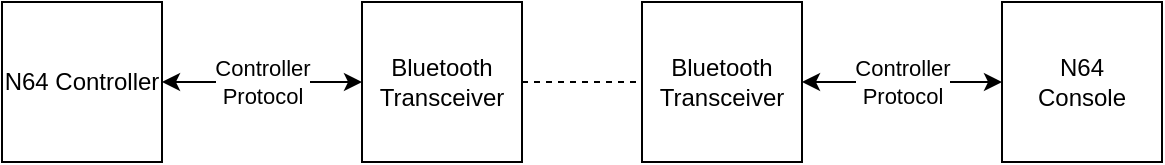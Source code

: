 <mxfile version="10.6.1" type="device"><diagram id="cAu_DWz_D8EThuOVYUZG" name="Page-1"><mxGraphModel dx="1394" dy="810" grid="1" gridSize="10" guides="1" tooltips="1" connect="1" arrows="1" fold="1" page="1" pageScale="1" pageWidth="850" pageHeight="1100" math="0" shadow="0"><root><mxCell id="0"/><mxCell id="1" parent="0"/><mxCell id="naG_ETHD6L29TrQLTAxj-1" value="Bluetooth Transceiver" style="whiteSpace=wrap;html=1;aspect=fixed;" vertex="1" parent="1"><mxGeometry x="300" y="260" width="80" height="80" as="geometry"/></mxCell><mxCell id="naG_ETHD6L29TrQLTAxj-2" value="Bluetooth Transceiver" style="whiteSpace=wrap;html=1;aspect=fixed;" vertex="1" parent="1"><mxGeometry x="440" y="260" width="80" height="80" as="geometry"/></mxCell><mxCell id="naG_ETHD6L29TrQLTAxj-3" value="N64 Controller" style="whiteSpace=wrap;html=1;aspect=fixed;" vertex="1" parent="1"><mxGeometry x="120" y="260" width="80" height="80" as="geometry"/></mxCell><mxCell id="naG_ETHD6L29TrQLTAxj-4" value="&lt;div&gt;N64 &lt;br&gt;&lt;/div&gt;&lt;div&gt;Console&lt;/div&gt;" style="whiteSpace=wrap;html=1;aspect=fixed;" vertex="1" parent="1"><mxGeometry x="620" y="260" width="80" height="80" as="geometry"/></mxCell><mxCell id="naG_ETHD6L29TrQLTAxj-5" value="" style="endArrow=none;dashed=1;html=1;entryX=0;entryY=0.5;entryDx=0;entryDy=0;exitX=1;exitY=0.5;exitDx=0;exitDy=0;" edge="1" parent="1" source="naG_ETHD6L29TrQLTAxj-1" target="naG_ETHD6L29TrQLTAxj-2"><mxGeometry width="50" height="50" relative="1" as="geometry"><mxPoint x="380" y="325" as="sourcePoint"/><mxPoint x="430" y="275" as="targetPoint"/></mxGeometry></mxCell><mxCell id="naG_ETHD6L29TrQLTAxj-6" value="&lt;div&gt;Controller&lt;/div&gt;&lt;div&gt;Protocol&lt;/div&gt;" style="endArrow=classic;startArrow=classic;html=1;entryX=0;entryY=0.5;entryDx=0;entryDy=0;exitX=1;exitY=0.5;exitDx=0;exitDy=0;" edge="1" parent="1" source="naG_ETHD6L29TrQLTAxj-3" target="naG_ETHD6L29TrQLTAxj-1"><mxGeometry width="50" height="50" relative="1" as="geometry"><mxPoint x="150" y="410" as="sourcePoint"/><mxPoint x="200" y="360" as="targetPoint"/></mxGeometry></mxCell><mxCell id="naG_ETHD6L29TrQLTAxj-11" value="&lt;div&gt;Controller&lt;/div&gt;&lt;div&gt;Protocol&lt;/div&gt;" style="endArrow=classic;startArrow=classic;html=1;entryX=0;entryY=0.5;entryDx=0;entryDy=0;exitX=1;exitY=0.5;exitDx=0;exitDy=0;" edge="1" parent="1"><mxGeometry width="50" height="50" relative="1" as="geometry"><mxPoint x="520" y="300" as="sourcePoint"/><mxPoint x="620" y="300" as="targetPoint"/></mxGeometry></mxCell></root></mxGraphModel></diagram></mxfile>